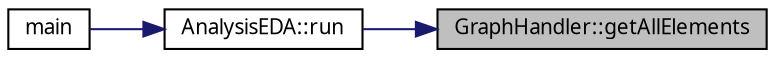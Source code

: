 digraph "GraphHandler::getAllElements"
{
 // LATEX_PDF_SIZE
  edge [fontname="FreeSans.ttf",fontsize="10",labelfontname="FreeSans.ttf",labelfontsize="10"];
  node [fontname="FreeSans.ttf",fontsize="10",shape=record];
  rankdir="RL";
  Node3 [label="GraphHandler::getAllElements",height=0.2,width=0.4,color="black", fillcolor="grey75", style="filled", fontcolor="black",tooltip="Returns the vector of all Elements."];
  Node3 -> Node4 [dir="back",color="midnightblue",fontsize="10",style="solid",fontname="FreeSans.ttf"];
  Node4 [label="AnalysisEDA::run",height=0.2,width=0.4,color="black", fillcolor="white", style="filled",URL="$classAnalysisEDA.html#aedc76c2fd727d7d3abf72c510cf3b019",tooltip=" "];
  Node4 -> Node5 [dir="back",color="midnightblue",fontsize="10",style="solid",fontname="FreeSans.ttf"];
  Node5 [label="main",height=0.2,width=0.4,color="black", fillcolor="white", style="filled",URL="$main_8cpp.html#a217dbf8b442f20279ea00b898af96f52",tooltip=" "];
}
